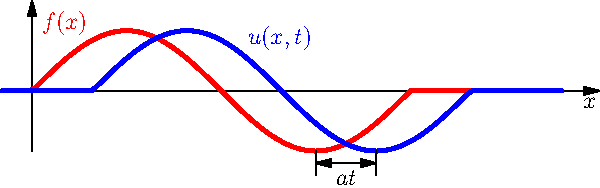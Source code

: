 import graph;
size(300,0);

real f(real x) 
{ 
   if(x<0 || x>2*pi)
      return 0;
   else
      return sin(x); 
}

real u(real x) 
{ 
   real x0 = x - 1.0;
   if(x0<0 || x0>2*pi)
      return 0;
   else
      return sin(x0); 
}

xaxis("$x$", 0,3.0*pi, Arrow);
yaxis(-1,1.5, Arrow);

draw(graph(f,-0.5,2.8*pi), red+linewidth(2));
draw(graph(u,-0.5,2.8*pi), blue+linewidth(2));

label("$f(x)$", (1.00,f(1.00)), NW, red);
label("$u(x,t)$", (3.5,u(3.5)), NE, blue);

draw(Label("$at$",MidPoint,S), (1.5*pi,f(1.5*pi)-0.2)--(1.5*pi+1,u(1.5*pi+1)-0.2), Arrows);
draw((1.5*pi,f(1.5*pi))--(1.5*pi,f(1.5*pi)-0.4));
draw((1.5*pi+1,u(1.5*pi+1))--(1.5*pi+1,u(1.5*pi+1)-0.4));
